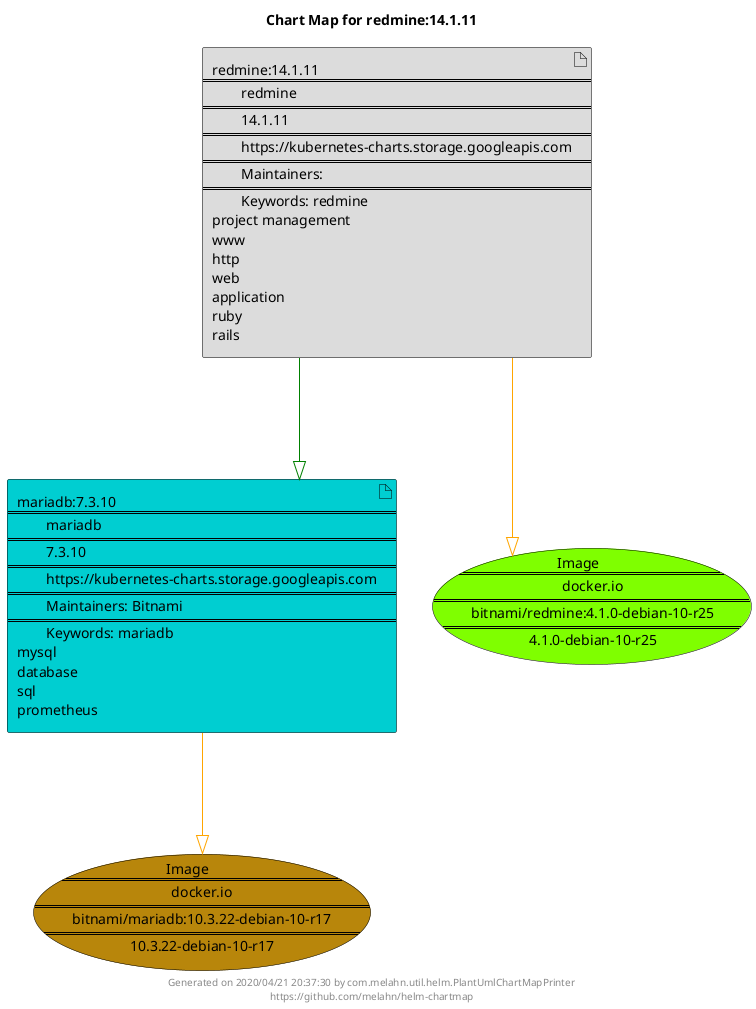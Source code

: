 @startuml
skinparam linetype ortho
skinparam backgroundColor white
skinparam usecaseBorderColor black
skinparam usecaseArrowColor LightSlateGray
skinparam artifactBorderColor black
skinparam artifactArrowColor LightSlateGray

title Chart Map for redmine:14.1.11

'There are 2 referenced Helm Charts
artifact "mariadb:7.3.10\n====\n\tmariadb\n====\n\t7.3.10\n====\n\thttps://kubernetes-charts.storage.googleapis.com\n====\n\tMaintainers: Bitnami\n====\n\tKeywords: mariadb\nmysql\ndatabase\nsql\nprometheus" as mariadb_7_3_10 #DarkTurquoise
artifact "redmine:14.1.11\n====\n\tredmine\n====\n\t14.1.11\n====\n\thttps://kubernetes-charts.storage.googleapis.com\n====\n\tMaintainers: \n====\n\tKeywords: redmine\nproject management\nwww\nhttp\nweb\napplication\nruby\nrails" as redmine_14_1_11 #Gainsboro

'There are 2 referenced Docker Images
usecase "Image\n====\n\tdocker.io\n====\n\tbitnami/redmine:4.1.0-debian-10-r25\n====\n\t4.1.0-debian-10-r25" as docker_io_bitnami_redmine_4_1_0_debian_10_r25 #Chartreuse
usecase "Image\n====\n\tdocker.io\n====\n\tbitnami/mariadb:10.3.22-debian-10-r17\n====\n\t10.3.22-debian-10-r17" as docker_io_bitnami_mariadb_10_3_22_debian_10_r17 #DarkGoldenRod

'Chart Dependencies
redmine_14_1_11--[#green]-|>mariadb_7_3_10
mariadb_7_3_10--[#orange]-|>docker_io_bitnami_mariadb_10_3_22_debian_10_r17
redmine_14_1_11--[#orange]-|>docker_io_bitnami_redmine_4_1_0_debian_10_r25

center footer Generated on 2020/04/21 20:37:30 by com.melahn.util.helm.PlantUmlChartMapPrinter\nhttps://github.com/melahn/helm-chartmap
@enduml
